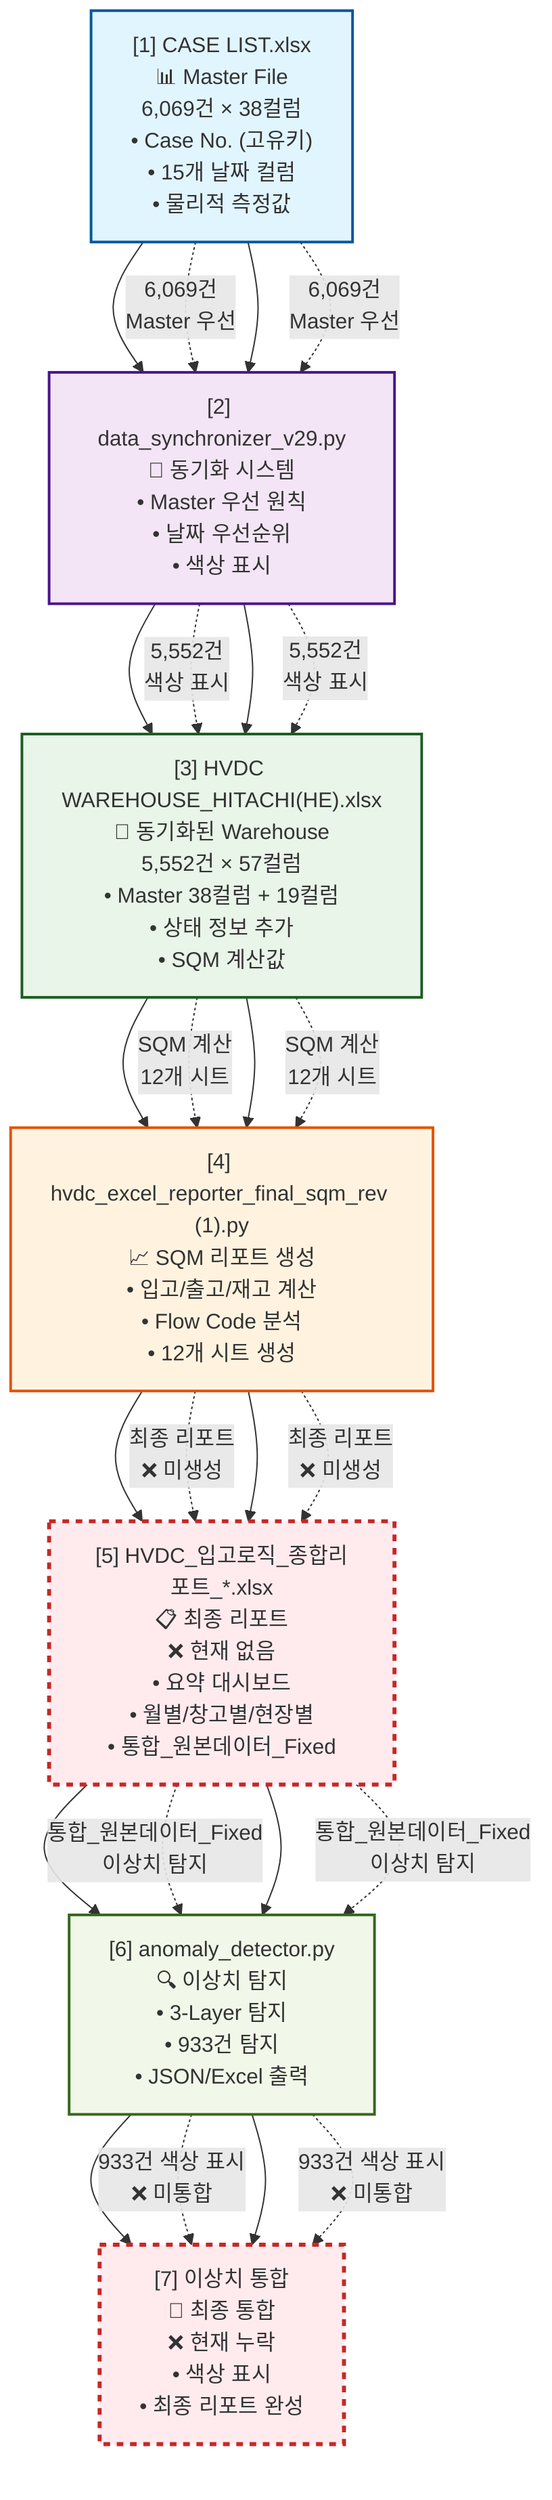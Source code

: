 graph TB
    A["[1] CASE LIST.xlsx<br/>📊 Master File<br/>6,069건 × 38컬럼<br/>• Case No. (고유키)<br/>• 15개 날짜 컬럼<br/>• 물리적 측정값"] --> B["[2] data_synchronizer_v29.py<br/>🔄 동기화 시스템<br/>• Master 우선 원칙<br/>• 날짜 우선순위<br/>• 색상 표시"]

    B --> C["[3] HVDC WAREHOUSE_HITACHI(HE).xlsx<br/>🏢 동기화된 Warehouse<br/>5,552건 × 57컬럼<br/>• Master 38컬럼 + 19컬럼<br/>• 상태 정보 추가<br/>• SQM 계산값"]

    C --> D["[4] hvdc_excel_reporter_final_sqm_rev (1).py<br/>📈 SQM 리포트 생성<br/>• 입고/출고/재고 계산<br/>• Flow Code 분석<br/>• 12개 시트 생성"]

    D --> E["[5] HVDC_입고로직_종합리포트_*.xlsx<br/>📋 최종 리포트<br/>❌ 현재 없음<br/>• 요약 대시보드<br/>• 월별/창고별/현장별<br/>• 통합_원본데이터_Fixed"]

    E --> F["[6] anomaly_detector.py<br/>🔍 이상치 탐지<br/>• 3-Layer 탐지<br/>• 933건 탐지<br/>• JSON/Excel 출력"]

    F --> G["[7] 이상치 통합<br/>🎨 최종 통합<br/>❌ 현재 누락<br/>• 색상 표시<br/>• 최종 리포트 완성"]

    %% 스타일링
    style A fill:#e1f5fe,stroke:#01579b,stroke-width:2px
    style B fill:#f3e5f5,stroke:#4a148c,stroke-width:2px
    style C fill:#e8f5e8,stroke:#1b5e20,stroke-width:2px
    style D fill:#fff3e0,stroke:#e65100,stroke-width:2px
    style E fill:#ffebee,stroke:#c62828,stroke-width:3px,stroke-dasharray: 5 5
    style F fill:#f1f8e9,stroke:#33691e,stroke-width:2px
    style G fill:#ffebee,stroke:#c62828,stroke-width:3px,stroke-dasharray: 5 5

    %% 데이터 흐름 표시
    A -.->|"6,069건<br/>Master 우선"| B
    B -.->|"5,552건<br/>색상 표시"| C
    C -.->|"SQM 계산<br/>12개 시트"| D
    D -.->|"최종 리포트<br/>❌ 미생성"| E
    E -.->|"통합_원본데이터_Fixed<br/>이상치 탐지"| F
    F -.->|"933건 색상 표시<br/>❌ 미통합"| G
    A["[1] CASE LIST.xlsx<br/>📊 Master File<br/>6,069건 × 38컬럼<br/>• Case No. (고유키)<br/>• 15개 날짜 컬럼<br/>• 물리적 측정값"] --> B["[2] data_synchronizer_v29.py<br/>🔄 동기화 시스템<br/>• Master 우선 원칙<br/>• 날짜 우선순위<br/>• 색상 표시"]

    B --> C["[3] HVDC WAREHOUSE_HITACHI(HE).xlsx<br/>🏢 동기화된 Warehouse<br/>5,552건 × 57컬럼<br/>• Master 38컬럼 + 19컬럼<br/>• 상태 정보 추가<br/>• SQM 계산값"]

    C --> D["[4] hvdc_excel_reporter_final_sqm_rev (1).py<br/>📈 SQM 리포트 생성<br/>• 입고/출고/재고 계산<br/>• Flow Code 분석<br/>• 12개 시트 생성"]

    D --> E["[5] HVDC_입고로직_종합리포트_*.xlsx<br/>📋 최종 리포트<br/>❌ 현재 없음<br/>• 요약 대시보드<br/>• 월별/창고별/현장별<br/>• 통합_원본데이터_Fixed"]

    E --> F["[6] anomaly_detector.py<br/>🔍 이상치 탐지<br/>• 3-Layer 탐지<br/>• 933건 탐지<br/>• JSON/Excel 출력"]

    F --> G["[7] 이상치 통합<br/>🎨 최종 통합<br/>❌ 현재 누락<br/>• 색상 표시<br/>• 최종 리포트 완성"]

    %% 스타일링
    style A fill:#e1f5fe,stroke:#01579b,stroke-width:2px
    style B fill:#f3e5f5,stroke:#4a148c,stroke-width:2px
    style C fill:#e8f5e8,stroke:#1b5e20,stroke-width:2px
    style D fill:#fff3e0,stroke:#e65100,stroke-width:2px
    style E fill:#ffebee,stroke:#c62828,stroke-width:3px,stroke-dasharray: 5 5
    style F fill:#f1f8e9,stroke:#33691e,stroke-width:2px
    style G fill:#ffebee,stroke:#c62828,stroke-width:3px,stroke-dasharray: 5 5

    %% 데이터 흐름 표시
    A -.->|"6,069건<br/>Master 우선"| B
    B -.->|"5,552건<br/>색상 표시"| C
    C -.->|"SQM 계산<br/>12개 시트"| D
    D -.->|"최종 리포트<br/>❌ 미생성"| E
    E -.->|"통합_원본데이터_Fixed<br/>이상치 탐지"| F
    F -.->|"933건 색상 표시<br/>❌ 미통합"| G